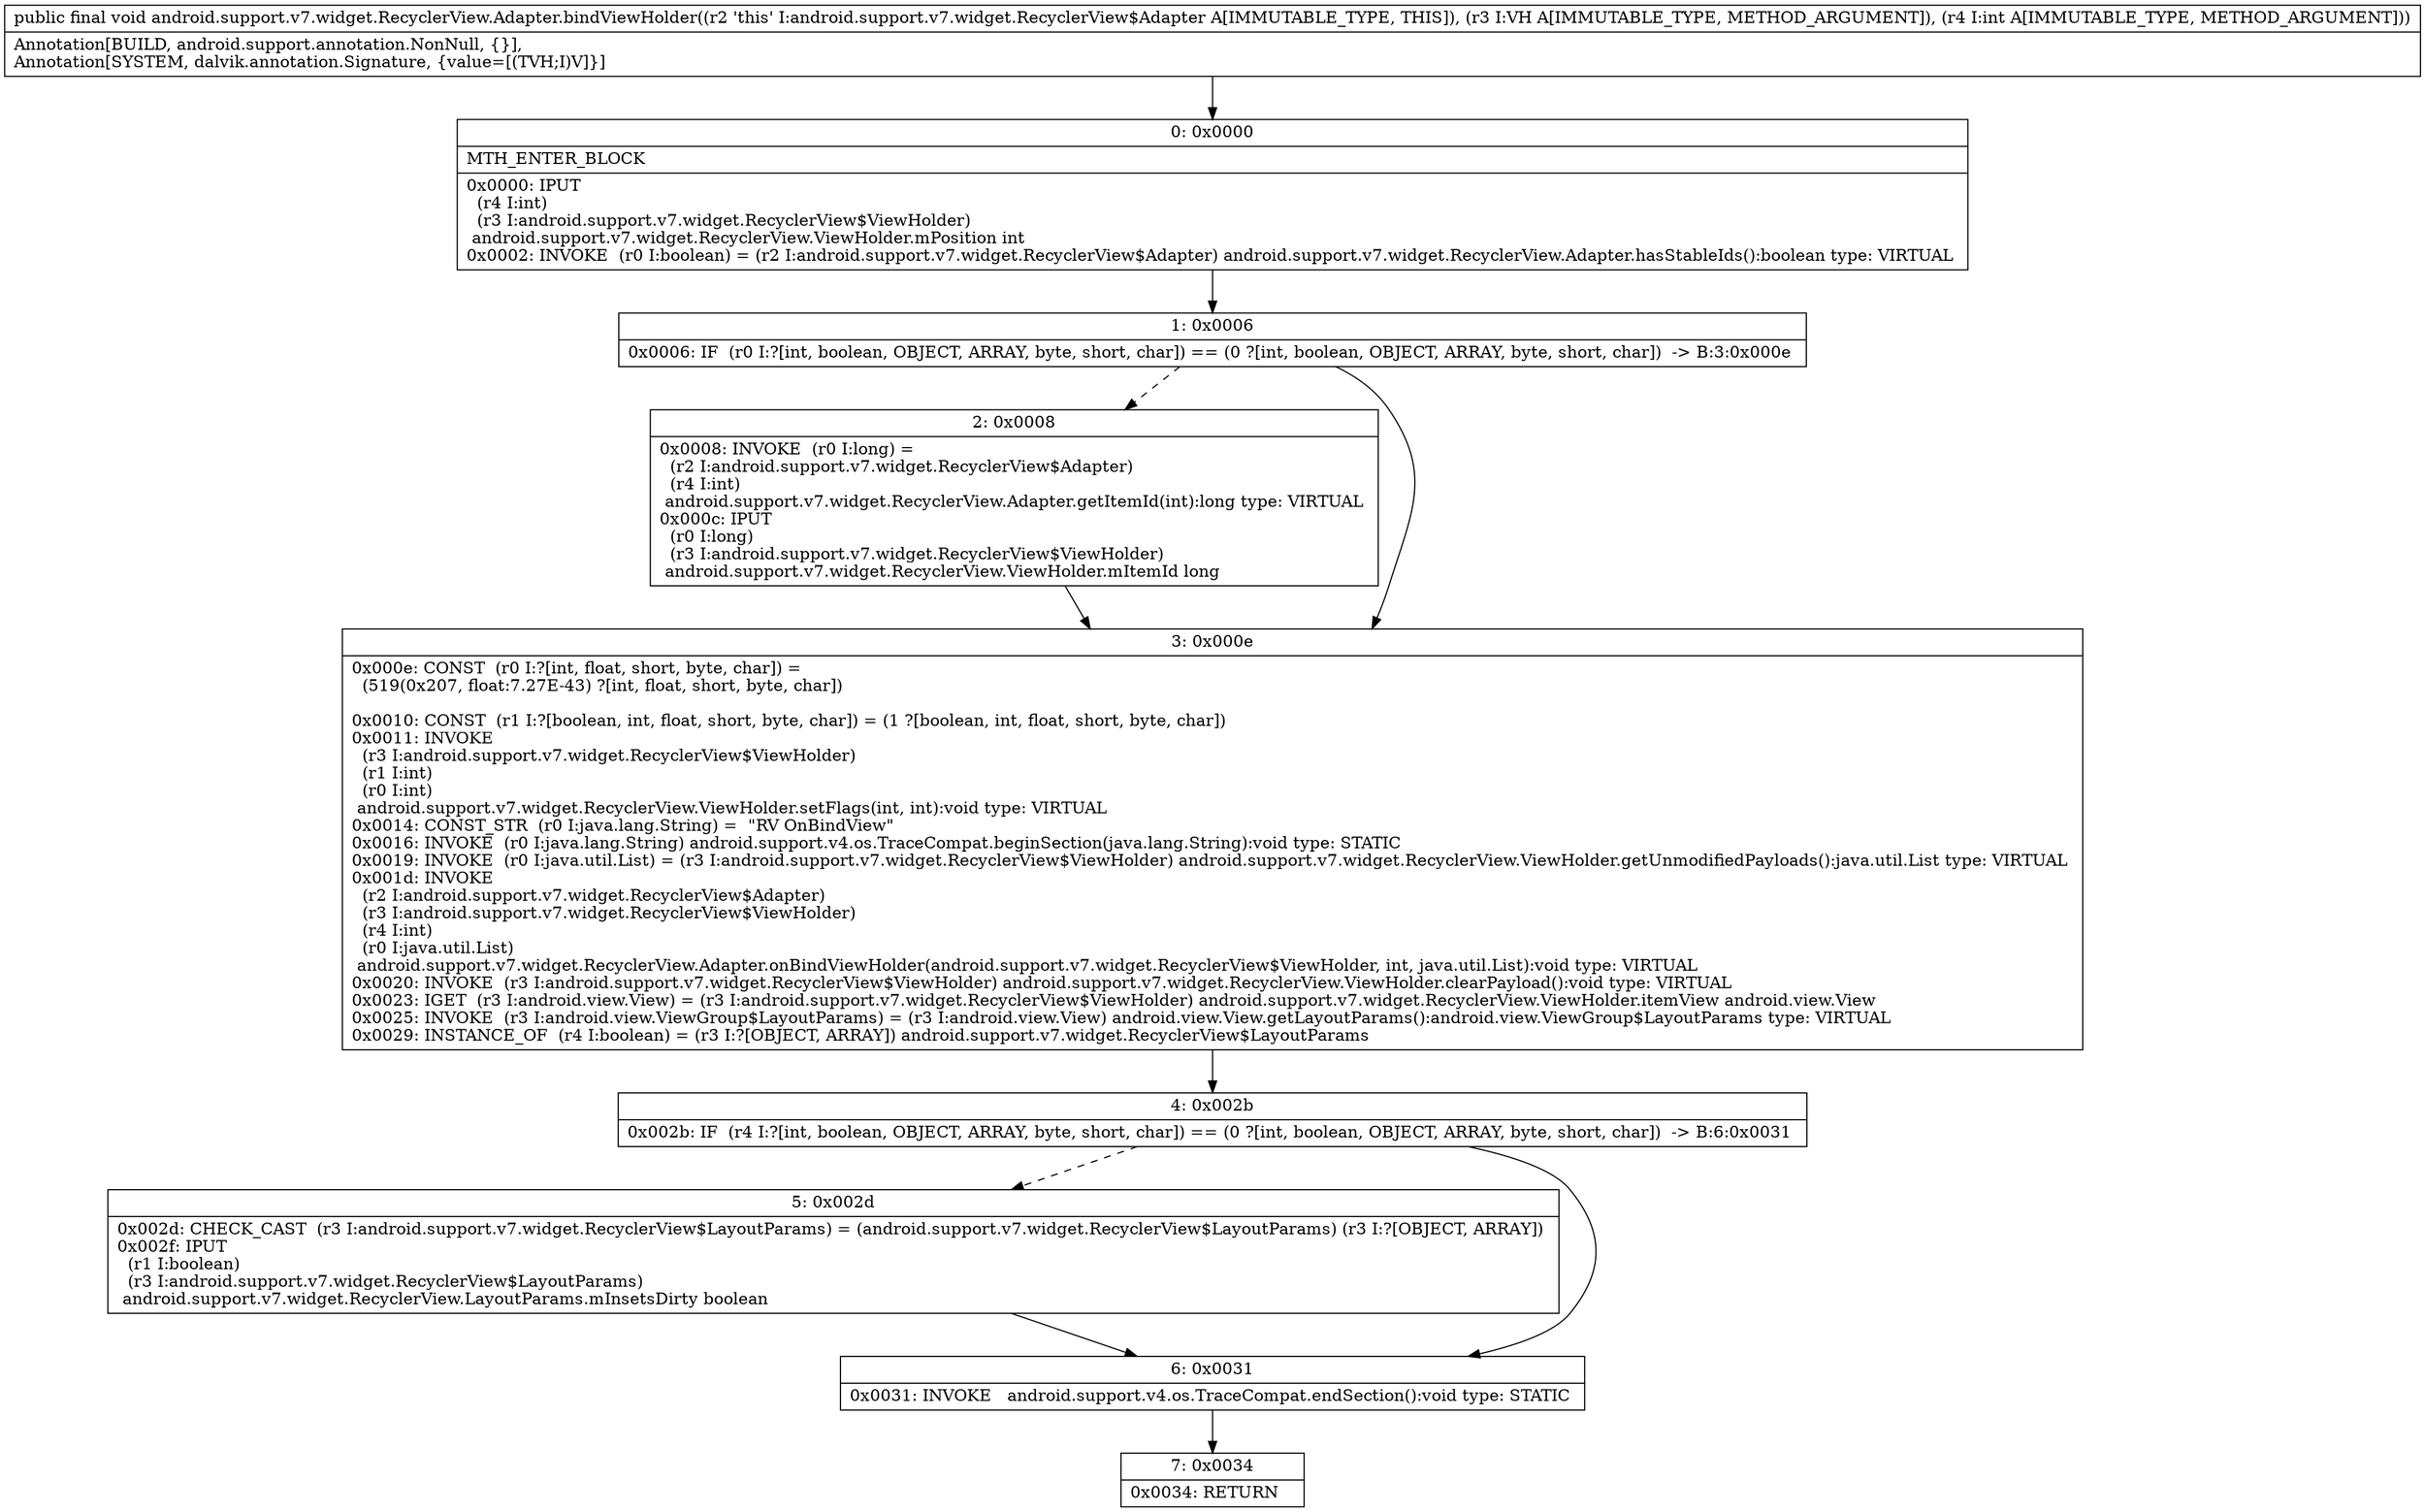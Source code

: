 digraph "CFG forandroid.support.v7.widget.RecyclerView.Adapter.bindViewHolder(Landroid\/support\/v7\/widget\/RecyclerView$ViewHolder;I)V" {
Node_0 [shape=record,label="{0\:\ 0x0000|MTH_ENTER_BLOCK\l|0x0000: IPUT  \l  (r4 I:int)\l  (r3 I:android.support.v7.widget.RecyclerView$ViewHolder)\l android.support.v7.widget.RecyclerView.ViewHolder.mPosition int \l0x0002: INVOKE  (r0 I:boolean) = (r2 I:android.support.v7.widget.RecyclerView$Adapter) android.support.v7.widget.RecyclerView.Adapter.hasStableIds():boolean type: VIRTUAL \l}"];
Node_1 [shape=record,label="{1\:\ 0x0006|0x0006: IF  (r0 I:?[int, boolean, OBJECT, ARRAY, byte, short, char]) == (0 ?[int, boolean, OBJECT, ARRAY, byte, short, char])  \-\> B:3:0x000e \l}"];
Node_2 [shape=record,label="{2\:\ 0x0008|0x0008: INVOKE  (r0 I:long) = \l  (r2 I:android.support.v7.widget.RecyclerView$Adapter)\l  (r4 I:int)\l android.support.v7.widget.RecyclerView.Adapter.getItemId(int):long type: VIRTUAL \l0x000c: IPUT  \l  (r0 I:long)\l  (r3 I:android.support.v7.widget.RecyclerView$ViewHolder)\l android.support.v7.widget.RecyclerView.ViewHolder.mItemId long \l}"];
Node_3 [shape=record,label="{3\:\ 0x000e|0x000e: CONST  (r0 I:?[int, float, short, byte, char]) = \l  (519(0x207, float:7.27E\-43) ?[int, float, short, byte, char])\l \l0x0010: CONST  (r1 I:?[boolean, int, float, short, byte, char]) = (1 ?[boolean, int, float, short, byte, char]) \l0x0011: INVOKE  \l  (r3 I:android.support.v7.widget.RecyclerView$ViewHolder)\l  (r1 I:int)\l  (r0 I:int)\l android.support.v7.widget.RecyclerView.ViewHolder.setFlags(int, int):void type: VIRTUAL \l0x0014: CONST_STR  (r0 I:java.lang.String) =  \"RV OnBindView\" \l0x0016: INVOKE  (r0 I:java.lang.String) android.support.v4.os.TraceCompat.beginSection(java.lang.String):void type: STATIC \l0x0019: INVOKE  (r0 I:java.util.List) = (r3 I:android.support.v7.widget.RecyclerView$ViewHolder) android.support.v7.widget.RecyclerView.ViewHolder.getUnmodifiedPayloads():java.util.List type: VIRTUAL \l0x001d: INVOKE  \l  (r2 I:android.support.v7.widget.RecyclerView$Adapter)\l  (r3 I:android.support.v7.widget.RecyclerView$ViewHolder)\l  (r4 I:int)\l  (r0 I:java.util.List)\l android.support.v7.widget.RecyclerView.Adapter.onBindViewHolder(android.support.v7.widget.RecyclerView$ViewHolder, int, java.util.List):void type: VIRTUAL \l0x0020: INVOKE  (r3 I:android.support.v7.widget.RecyclerView$ViewHolder) android.support.v7.widget.RecyclerView.ViewHolder.clearPayload():void type: VIRTUAL \l0x0023: IGET  (r3 I:android.view.View) = (r3 I:android.support.v7.widget.RecyclerView$ViewHolder) android.support.v7.widget.RecyclerView.ViewHolder.itemView android.view.View \l0x0025: INVOKE  (r3 I:android.view.ViewGroup$LayoutParams) = (r3 I:android.view.View) android.view.View.getLayoutParams():android.view.ViewGroup$LayoutParams type: VIRTUAL \l0x0029: INSTANCE_OF  (r4 I:boolean) = (r3 I:?[OBJECT, ARRAY]) android.support.v7.widget.RecyclerView$LayoutParams \l}"];
Node_4 [shape=record,label="{4\:\ 0x002b|0x002b: IF  (r4 I:?[int, boolean, OBJECT, ARRAY, byte, short, char]) == (0 ?[int, boolean, OBJECT, ARRAY, byte, short, char])  \-\> B:6:0x0031 \l}"];
Node_5 [shape=record,label="{5\:\ 0x002d|0x002d: CHECK_CAST  (r3 I:android.support.v7.widget.RecyclerView$LayoutParams) = (android.support.v7.widget.RecyclerView$LayoutParams) (r3 I:?[OBJECT, ARRAY]) \l0x002f: IPUT  \l  (r1 I:boolean)\l  (r3 I:android.support.v7.widget.RecyclerView$LayoutParams)\l android.support.v7.widget.RecyclerView.LayoutParams.mInsetsDirty boolean \l}"];
Node_6 [shape=record,label="{6\:\ 0x0031|0x0031: INVOKE   android.support.v4.os.TraceCompat.endSection():void type: STATIC \l}"];
Node_7 [shape=record,label="{7\:\ 0x0034|0x0034: RETURN   \l}"];
MethodNode[shape=record,label="{public final void android.support.v7.widget.RecyclerView.Adapter.bindViewHolder((r2 'this' I:android.support.v7.widget.RecyclerView$Adapter A[IMMUTABLE_TYPE, THIS]), (r3 I:VH A[IMMUTABLE_TYPE, METHOD_ARGUMENT]), (r4 I:int A[IMMUTABLE_TYPE, METHOD_ARGUMENT]))  | Annotation[BUILD, android.support.annotation.NonNull, \{\}], \lAnnotation[SYSTEM, dalvik.annotation.Signature, \{value=[(TVH;I)V]\}]\l}"];
MethodNode -> Node_0;
Node_0 -> Node_1;
Node_1 -> Node_2[style=dashed];
Node_1 -> Node_3;
Node_2 -> Node_3;
Node_3 -> Node_4;
Node_4 -> Node_5[style=dashed];
Node_4 -> Node_6;
Node_5 -> Node_6;
Node_6 -> Node_7;
}

